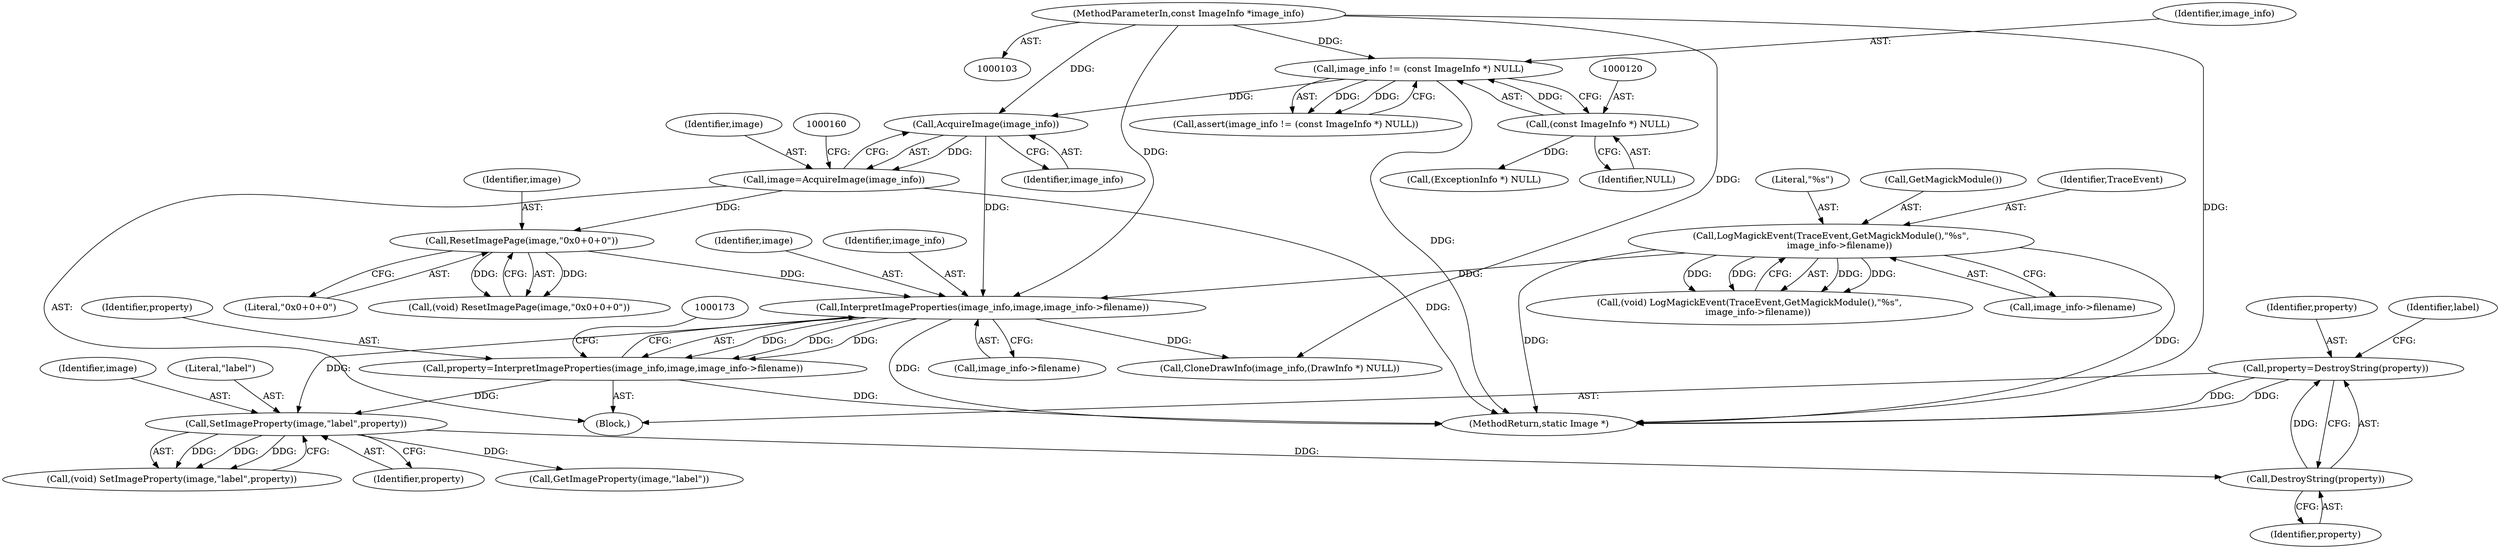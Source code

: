 digraph "0_ImageMagick_aeff00de228bc5a158c2a975ab47845d8a1db456_0@pointer" {
"1000178" [label="(Call,property=DestroyString(property))"];
"1000180" [label="(Call,DestroyString(property))"];
"1000174" [label="(Call,SetImageProperty(image,\"label\",property))"];
"1000166" [label="(Call,InterpretImageProperties(image_info,image,image_info->filename))"];
"1000157" [label="(Call,AcquireImage(image_info))"];
"1000117" [label="(Call,image_info != (const ImageInfo *) NULL)"];
"1000104" [label="(MethodParameterIn,const ImageInfo *image_info)"];
"1000119" [label="(Call,(const ImageInfo *) NULL)"];
"1000161" [label="(Call,ResetImagePage(image,\"0x0+0+0\"))"];
"1000155" [label="(Call,image=AcquireImage(image_info))"];
"1000136" [label="(Call,LogMagickEvent(TraceEvent,GetMagickModule(),\"%s\",\n      image_info->filename))"];
"1000164" [label="(Call,property=InterpretImageProperties(image_info,image,image_info->filename))"];
"1000116" [label="(Call,assert(image_info != (const ImageInfo *) NULL))"];
"1000161" [label="(Call,ResetImagePage(image,\"0x0+0+0\"))"];
"1000177" [label="(Identifier,property)"];
"1000156" [label="(Identifier,image)"];
"1000137" [label="(Identifier,TraceEvent)"];
"1000168" [label="(Identifier,image)"];
"1000134" [label="(Call,(void) LogMagickEvent(TraceEvent,GetMagickModule(),\"%s\",\n      image_info->filename))"];
"1000184" [label="(Call,GetImageProperty(image,\"label\"))"];
"1000118" [label="(Identifier,image_info)"];
"1000155" [label="(Call,image=AcquireImage(image_info))"];
"1000166" [label="(Call,InterpretImageProperties(image_info,image,image_info->filename))"];
"1000164" [label="(Call,property=InterpretImageProperties(image_info,image,image_info->filename))"];
"1000174" [label="(Call,SetImageProperty(image,\"label\",property))"];
"1000119" [label="(Call,(const ImageInfo *) NULL)"];
"1000159" [label="(Call,(void) ResetImagePage(image,\"0x0+0+0\"))"];
"1000140" [label="(Call,image_info->filename)"];
"1000162" [label="(Identifier,image)"];
"1000854" [label="(MethodReturn,static Image *)"];
"1000157" [label="(Call,AcquireImage(image_info))"];
"1000183" [label="(Identifier,label)"];
"1000138" [label="(Call,GetMagickModule())"];
"1000178" [label="(Call,property=DestroyString(property))"];
"1000117" [label="(Call,image_info != (const ImageInfo *) NULL)"];
"1000189" [label="(Call,CloneDrawInfo(image_info,(DrawInfo *) NULL))"];
"1000176" [label="(Literal,\"label\")"];
"1000146" [label="(Call,(ExceptionInfo *) NULL)"];
"1000106" [label="(Block,)"];
"1000121" [label="(Identifier,NULL)"];
"1000139" [label="(Literal,\"%s\")"];
"1000175" [label="(Identifier,image)"];
"1000158" [label="(Identifier,image_info)"];
"1000180" [label="(Call,DestroyString(property))"];
"1000163" [label="(Literal,\"0x0+0+0\")"];
"1000172" [label="(Call,(void) SetImageProperty(image,\"label\",property))"];
"1000179" [label="(Identifier,property)"];
"1000181" [label="(Identifier,property)"];
"1000167" [label="(Identifier,image_info)"];
"1000104" [label="(MethodParameterIn,const ImageInfo *image_info)"];
"1000169" [label="(Call,image_info->filename)"];
"1000165" [label="(Identifier,property)"];
"1000136" [label="(Call,LogMagickEvent(TraceEvent,GetMagickModule(),\"%s\",\n      image_info->filename))"];
"1000178" -> "1000106"  [label="AST: "];
"1000178" -> "1000180"  [label="CFG: "];
"1000179" -> "1000178"  [label="AST: "];
"1000180" -> "1000178"  [label="AST: "];
"1000183" -> "1000178"  [label="CFG: "];
"1000178" -> "1000854"  [label="DDG: "];
"1000178" -> "1000854"  [label="DDG: "];
"1000180" -> "1000178"  [label="DDG: "];
"1000180" -> "1000181"  [label="CFG: "];
"1000181" -> "1000180"  [label="AST: "];
"1000174" -> "1000180"  [label="DDG: "];
"1000174" -> "1000172"  [label="AST: "];
"1000174" -> "1000177"  [label="CFG: "];
"1000175" -> "1000174"  [label="AST: "];
"1000176" -> "1000174"  [label="AST: "];
"1000177" -> "1000174"  [label="AST: "];
"1000172" -> "1000174"  [label="CFG: "];
"1000174" -> "1000172"  [label="DDG: "];
"1000174" -> "1000172"  [label="DDG: "];
"1000174" -> "1000172"  [label="DDG: "];
"1000166" -> "1000174"  [label="DDG: "];
"1000164" -> "1000174"  [label="DDG: "];
"1000174" -> "1000184"  [label="DDG: "];
"1000166" -> "1000164"  [label="AST: "];
"1000166" -> "1000169"  [label="CFG: "];
"1000167" -> "1000166"  [label="AST: "];
"1000168" -> "1000166"  [label="AST: "];
"1000169" -> "1000166"  [label="AST: "];
"1000164" -> "1000166"  [label="CFG: "];
"1000166" -> "1000854"  [label="DDG: "];
"1000166" -> "1000164"  [label="DDG: "];
"1000166" -> "1000164"  [label="DDG: "];
"1000166" -> "1000164"  [label="DDG: "];
"1000157" -> "1000166"  [label="DDG: "];
"1000104" -> "1000166"  [label="DDG: "];
"1000161" -> "1000166"  [label="DDG: "];
"1000136" -> "1000166"  [label="DDG: "];
"1000166" -> "1000189"  [label="DDG: "];
"1000157" -> "1000155"  [label="AST: "];
"1000157" -> "1000158"  [label="CFG: "];
"1000158" -> "1000157"  [label="AST: "];
"1000155" -> "1000157"  [label="CFG: "];
"1000157" -> "1000155"  [label="DDG: "];
"1000117" -> "1000157"  [label="DDG: "];
"1000104" -> "1000157"  [label="DDG: "];
"1000117" -> "1000116"  [label="AST: "];
"1000117" -> "1000119"  [label="CFG: "];
"1000118" -> "1000117"  [label="AST: "];
"1000119" -> "1000117"  [label="AST: "];
"1000116" -> "1000117"  [label="CFG: "];
"1000117" -> "1000854"  [label="DDG: "];
"1000117" -> "1000116"  [label="DDG: "];
"1000117" -> "1000116"  [label="DDG: "];
"1000104" -> "1000117"  [label="DDG: "];
"1000119" -> "1000117"  [label="DDG: "];
"1000104" -> "1000103"  [label="AST: "];
"1000104" -> "1000854"  [label="DDG: "];
"1000104" -> "1000189"  [label="DDG: "];
"1000119" -> "1000121"  [label="CFG: "];
"1000120" -> "1000119"  [label="AST: "];
"1000121" -> "1000119"  [label="AST: "];
"1000119" -> "1000146"  [label="DDG: "];
"1000161" -> "1000159"  [label="AST: "];
"1000161" -> "1000163"  [label="CFG: "];
"1000162" -> "1000161"  [label="AST: "];
"1000163" -> "1000161"  [label="AST: "];
"1000159" -> "1000161"  [label="CFG: "];
"1000161" -> "1000159"  [label="DDG: "];
"1000161" -> "1000159"  [label="DDG: "];
"1000155" -> "1000161"  [label="DDG: "];
"1000155" -> "1000106"  [label="AST: "];
"1000156" -> "1000155"  [label="AST: "];
"1000160" -> "1000155"  [label="CFG: "];
"1000155" -> "1000854"  [label="DDG: "];
"1000136" -> "1000134"  [label="AST: "];
"1000136" -> "1000140"  [label="CFG: "];
"1000137" -> "1000136"  [label="AST: "];
"1000138" -> "1000136"  [label="AST: "];
"1000139" -> "1000136"  [label="AST: "];
"1000140" -> "1000136"  [label="AST: "];
"1000134" -> "1000136"  [label="CFG: "];
"1000136" -> "1000854"  [label="DDG: "];
"1000136" -> "1000854"  [label="DDG: "];
"1000136" -> "1000134"  [label="DDG: "];
"1000136" -> "1000134"  [label="DDG: "];
"1000136" -> "1000134"  [label="DDG: "];
"1000136" -> "1000134"  [label="DDG: "];
"1000164" -> "1000106"  [label="AST: "];
"1000165" -> "1000164"  [label="AST: "];
"1000173" -> "1000164"  [label="CFG: "];
"1000164" -> "1000854"  [label="DDG: "];
}
